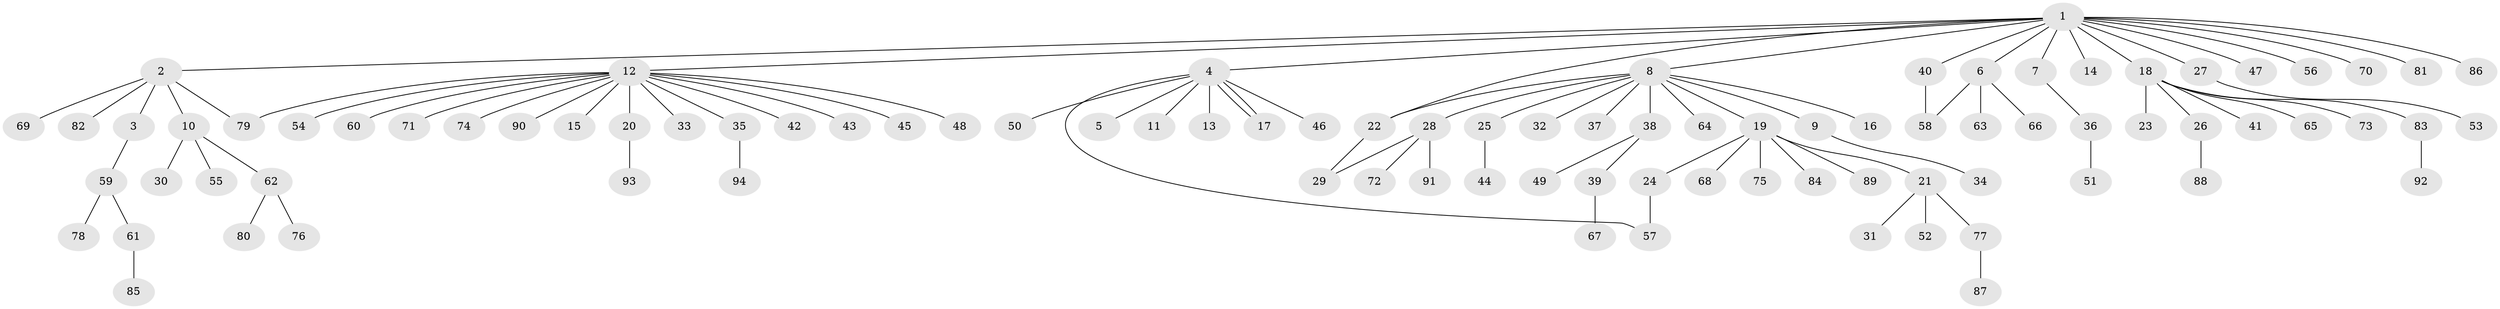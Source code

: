 // Generated by graph-tools (version 1.1) at 2025/48/03/09/25 04:48:48]
// undirected, 94 vertices, 99 edges
graph export_dot {
graph [start="1"]
  node [color=gray90,style=filled];
  1;
  2;
  3;
  4;
  5;
  6;
  7;
  8;
  9;
  10;
  11;
  12;
  13;
  14;
  15;
  16;
  17;
  18;
  19;
  20;
  21;
  22;
  23;
  24;
  25;
  26;
  27;
  28;
  29;
  30;
  31;
  32;
  33;
  34;
  35;
  36;
  37;
  38;
  39;
  40;
  41;
  42;
  43;
  44;
  45;
  46;
  47;
  48;
  49;
  50;
  51;
  52;
  53;
  54;
  55;
  56;
  57;
  58;
  59;
  60;
  61;
  62;
  63;
  64;
  65;
  66;
  67;
  68;
  69;
  70;
  71;
  72;
  73;
  74;
  75;
  76;
  77;
  78;
  79;
  80;
  81;
  82;
  83;
  84;
  85;
  86;
  87;
  88;
  89;
  90;
  91;
  92;
  93;
  94;
  1 -- 2;
  1 -- 4;
  1 -- 6;
  1 -- 7;
  1 -- 8;
  1 -- 12;
  1 -- 14;
  1 -- 18;
  1 -- 22;
  1 -- 27;
  1 -- 40;
  1 -- 47;
  1 -- 56;
  1 -- 70;
  1 -- 81;
  1 -- 86;
  2 -- 3;
  2 -- 10;
  2 -- 69;
  2 -- 79;
  2 -- 82;
  3 -- 59;
  4 -- 5;
  4 -- 11;
  4 -- 13;
  4 -- 17;
  4 -- 17;
  4 -- 46;
  4 -- 50;
  4 -- 57;
  6 -- 58;
  6 -- 63;
  6 -- 66;
  7 -- 36;
  8 -- 9;
  8 -- 16;
  8 -- 19;
  8 -- 22;
  8 -- 25;
  8 -- 28;
  8 -- 32;
  8 -- 37;
  8 -- 38;
  8 -- 64;
  9 -- 34;
  10 -- 30;
  10 -- 55;
  10 -- 62;
  12 -- 15;
  12 -- 20;
  12 -- 33;
  12 -- 35;
  12 -- 42;
  12 -- 43;
  12 -- 45;
  12 -- 48;
  12 -- 54;
  12 -- 60;
  12 -- 71;
  12 -- 74;
  12 -- 79;
  12 -- 90;
  18 -- 23;
  18 -- 26;
  18 -- 41;
  18 -- 65;
  18 -- 73;
  18 -- 83;
  19 -- 21;
  19 -- 24;
  19 -- 68;
  19 -- 75;
  19 -- 84;
  19 -- 89;
  20 -- 93;
  21 -- 31;
  21 -- 52;
  21 -- 77;
  22 -- 29;
  24 -- 57;
  25 -- 44;
  26 -- 88;
  27 -- 53;
  28 -- 29;
  28 -- 72;
  28 -- 91;
  35 -- 94;
  36 -- 51;
  38 -- 39;
  38 -- 49;
  39 -- 67;
  40 -- 58;
  59 -- 61;
  59 -- 78;
  61 -- 85;
  62 -- 76;
  62 -- 80;
  77 -- 87;
  83 -- 92;
}
